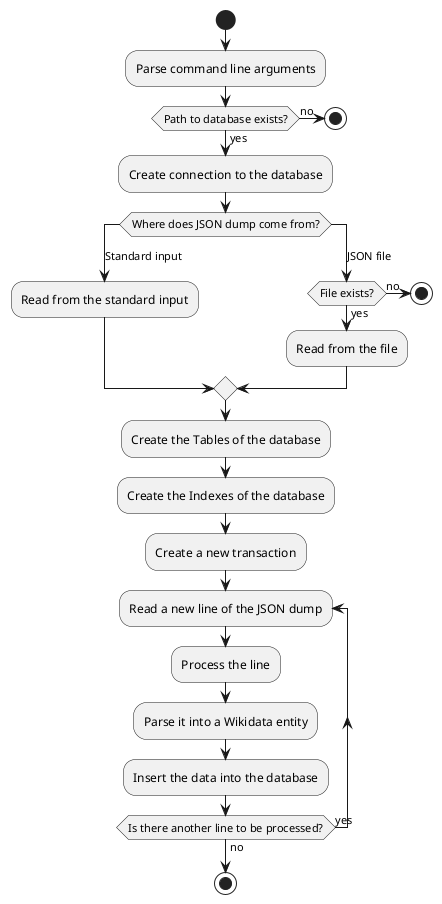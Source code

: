 @startuml

start
:Parse command line arguments;
if (Path to database exists?) then (yes)
    :Create connection to the database;
    switch (Where does JSON dump come from?)
        case (Standard input)
            :Read from the standard input;
        case (JSON file)
            if (File exists?) then (yes)
                :Read from the file;
            else (no)
                stop
            endif
        endswitch
        :Create the Tables of the database;
        :Create the Indexes of the database;
        :Create a new transaction;
        repeat :Read a new line of the JSON dump;
            :Process the line;
            :Parse it into a Wikidata entity;
            :Insert the data into the database;
        repeat while (Is there another line to be processed?) is (yes) not (no)
        stop
else (no)
    stop
endif

@enduml